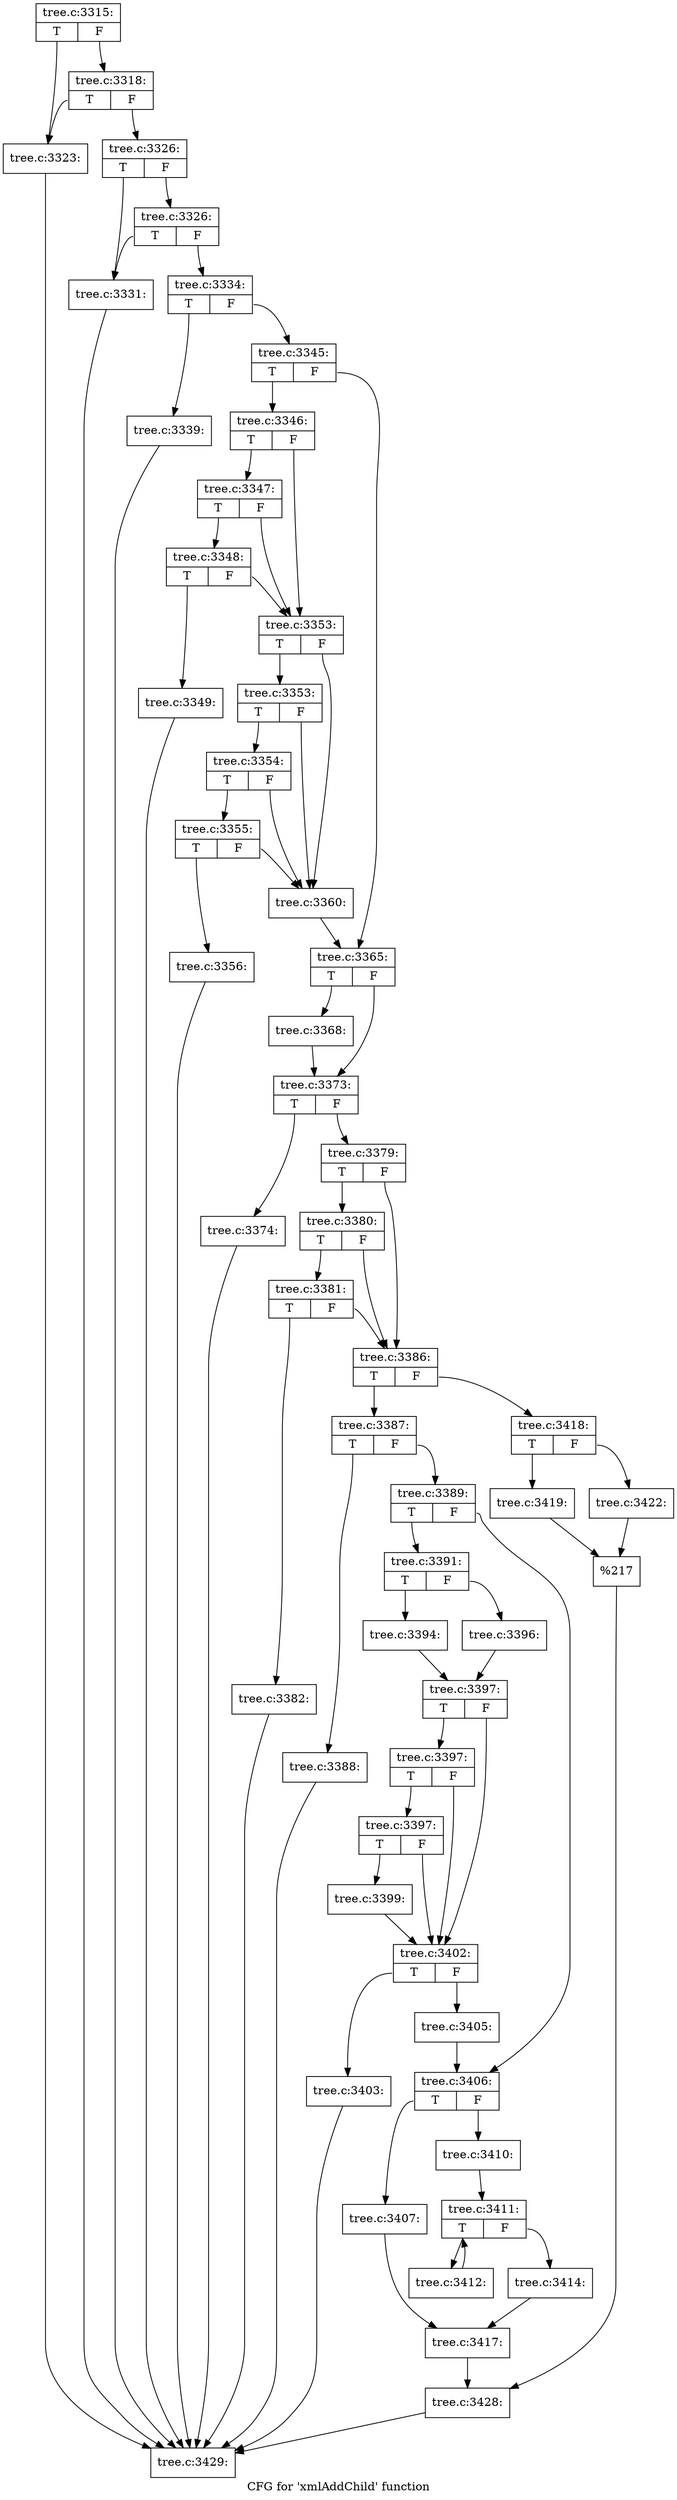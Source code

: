 digraph "CFG for 'xmlAddChild' function" {
	label="CFG for 'xmlAddChild' function";

	Node0x4429750 [shape=record,label="{tree.c:3315:|{<s0>T|<s1>F}}"];
	Node0x4429750:s0 -> Node0x441d440;
	Node0x4429750:s1 -> Node0x442a2f0;
	Node0x442a2f0 [shape=record,label="{tree.c:3318:|{<s0>T|<s1>F}}"];
	Node0x442a2f0:s0 -> Node0x441d440;
	Node0x442a2f0:s1 -> Node0x442a2a0;
	Node0x441d440 [shape=record,label="{tree.c:3323:}"];
	Node0x441d440 -> Node0x44299d0;
	Node0x442a2a0 [shape=record,label="{tree.c:3326:|{<s0>T|<s1>F}}"];
	Node0x442a2a0:s0 -> Node0x442abb0;
	Node0x442a2a0:s1 -> Node0x442ac50;
	Node0x442ac50 [shape=record,label="{tree.c:3326:|{<s0>T|<s1>F}}"];
	Node0x442ac50:s0 -> Node0x442abb0;
	Node0x442ac50:s1 -> Node0x442ac00;
	Node0x442abb0 [shape=record,label="{tree.c:3331:}"];
	Node0x442abb0 -> Node0x44299d0;
	Node0x442ac00 [shape=record,label="{tree.c:3334:|{<s0>T|<s1>F}}"];
	Node0x442ac00:s0 -> Node0x442b510;
	Node0x442ac00:s1 -> Node0x442b560;
	Node0x442b510 [shape=record,label="{tree.c:3339:}"];
	Node0x442b510 -> Node0x44299d0;
	Node0x442b560 [shape=record,label="{tree.c:3345:|{<s0>T|<s1>F}}"];
	Node0x442b560:s0 -> Node0x442baf0;
	Node0x442b560:s1 -> Node0x442bb40;
	Node0x442baf0 [shape=record,label="{tree.c:3346:|{<s0>T|<s1>F}}"];
	Node0x442baf0:s0 -> Node0x442c150;
	Node0x442baf0:s1 -> Node0x442c080;
	Node0x442c150 [shape=record,label="{tree.c:3347:|{<s0>T|<s1>F}}"];
	Node0x442c150:s0 -> Node0x442c0d0;
	Node0x442c150:s1 -> Node0x442c080;
	Node0x442c0d0 [shape=record,label="{tree.c:3348:|{<s0>T|<s1>F}}"];
	Node0x442c0d0:s0 -> Node0x442c030;
	Node0x442c0d0:s1 -> Node0x442c080;
	Node0x442c030 [shape=record,label="{tree.c:3349:}"];
	Node0x442c030 -> Node0x44299d0;
	Node0x442c080 [shape=record,label="{tree.c:3353:|{<s0>T|<s1>F}}"];
	Node0x442c080:s0 -> Node0x442d640;
	Node0x442c080:s1 -> Node0x442d4f0;
	Node0x442d640 [shape=record,label="{tree.c:3353:|{<s0>T|<s1>F}}"];
	Node0x442d640:s0 -> Node0x442d5c0;
	Node0x442d640:s1 -> Node0x442d4f0;
	Node0x442d5c0 [shape=record,label="{tree.c:3354:|{<s0>T|<s1>F}}"];
	Node0x442d5c0:s0 -> Node0x442d540;
	Node0x442d5c0:s1 -> Node0x442d4f0;
	Node0x442d540 [shape=record,label="{tree.c:3355:|{<s0>T|<s1>F}}"];
	Node0x442d540:s0 -> Node0x442d4a0;
	Node0x442d540:s1 -> Node0x442d4f0;
	Node0x442d4a0 [shape=record,label="{tree.c:3356:}"];
	Node0x442d4a0 -> Node0x44299d0;
	Node0x442d4f0 [shape=record,label="{tree.c:3360:}"];
	Node0x442d4f0 -> Node0x442bb40;
	Node0x442bb40 [shape=record,label="{tree.c:3365:|{<s0>T|<s1>F}}"];
	Node0x442bb40:s0 -> Node0x442f870;
	Node0x442bb40:s1 -> Node0x442f8c0;
	Node0x442f870 [shape=record,label="{tree.c:3368:}"];
	Node0x442f870 -> Node0x442f8c0;
	Node0x442f8c0 [shape=record,label="{tree.c:3373:|{<s0>T|<s1>F}}"];
	Node0x442f8c0:s0 -> Node0x44302f0;
	Node0x442f8c0:s1 -> Node0x4430340;
	Node0x44302f0 [shape=record,label="{tree.c:3374:}"];
	Node0x44302f0 -> Node0x44299d0;
	Node0x4430340 [shape=record,label="{tree.c:3379:|{<s0>T|<s1>F}}"];
	Node0x4430340:s0 -> Node0x44309b0;
	Node0x4430340:s1 -> Node0x44308e0;
	Node0x44309b0 [shape=record,label="{tree.c:3380:|{<s0>T|<s1>F}}"];
	Node0x44309b0:s0 -> Node0x4430930;
	Node0x44309b0:s1 -> Node0x44308e0;
	Node0x4430930 [shape=record,label="{tree.c:3381:|{<s0>T|<s1>F}}"];
	Node0x4430930:s0 -> Node0x4430890;
	Node0x4430930:s1 -> Node0x44308e0;
	Node0x4430890 [shape=record,label="{tree.c:3382:}"];
	Node0x4430890 -> Node0x44299d0;
	Node0x44308e0 [shape=record,label="{tree.c:3386:|{<s0>T|<s1>F}}"];
	Node0x44308e0:s0 -> Node0x4431b00;
	Node0x44308e0:s1 -> Node0x4431ba0;
	Node0x4431b00 [shape=record,label="{tree.c:3387:|{<s0>T|<s1>F}}"];
	Node0x4431b00:s0 -> Node0x4432090;
	Node0x4431b00:s1 -> Node0x44320e0;
	Node0x4432090 [shape=record,label="{tree.c:3388:}"];
	Node0x4432090 -> Node0x44299d0;
	Node0x44320e0 [shape=record,label="{tree.c:3389:|{<s0>T|<s1>F}}"];
	Node0x44320e0:s0 -> Node0x4432610;
	Node0x44320e0:s1 -> Node0x4432660;
	Node0x4432610 [shape=record,label="{tree.c:3391:|{<s0>T|<s1>F}}"];
	Node0x4432610:s0 -> Node0x4432e20;
	Node0x4432610:s1 -> Node0x4432ec0;
	Node0x4432e20 [shape=record,label="{tree.c:3394:}"];
	Node0x4432e20 -> Node0x4432e70;
	Node0x4432ec0 [shape=record,label="{tree.c:3396:}"];
	Node0x4432ec0 -> Node0x4432e70;
	Node0x4432e70 [shape=record,label="{tree.c:3397:|{<s0>T|<s1>F}}"];
	Node0x4432e70:s0 -> Node0x4435720;
	Node0x4432e70:s1 -> Node0x4435680;
	Node0x4435720 [shape=record,label="{tree.c:3397:|{<s0>T|<s1>F}}"];
	Node0x4435720:s0 -> Node0x44356d0;
	Node0x4435720:s1 -> Node0x4435680;
	Node0x44356d0 [shape=record,label="{tree.c:3397:|{<s0>T|<s1>F}}"];
	Node0x44356d0:s0 -> Node0x4434b40;
	Node0x44356d0:s1 -> Node0x4435680;
	Node0x4434b40 [shape=record,label="{tree.c:3399:}"];
	Node0x4434b40 -> Node0x4435680;
	Node0x4435680 [shape=record,label="{tree.c:3402:|{<s0>T|<s1>F}}"];
	Node0x4435680:s0 -> Node0x44364c0;
	Node0x4435680:s1 -> Node0x4436510;
	Node0x44364c0 [shape=record,label="{tree.c:3403:}"];
	Node0x44364c0 -> Node0x44299d0;
	Node0x4436510 [shape=record,label="{tree.c:3405:}"];
	Node0x4436510 -> Node0x4432660;
	Node0x4432660 [shape=record,label="{tree.c:3406:|{<s0>T|<s1>F}}"];
	Node0x4432660:s0 -> Node0x4436b20;
	Node0x4432660:s1 -> Node0x4436bc0;
	Node0x4436b20 [shape=record,label="{tree.c:3407:}"];
	Node0x4436b20 -> Node0x4436b70;
	Node0x4436bc0 [shape=record,label="{tree.c:3410:}"];
	Node0x4436bc0 -> Node0x44378d0;
	Node0x44378d0 [shape=record,label="{tree.c:3411:|{<s0>T|<s1>F}}"];
	Node0x44378d0:s0 -> Node0x4437db0;
	Node0x44378d0:s1 -> Node0x4437ab0;
	Node0x4437db0 [shape=record,label="{tree.c:3412:}"];
	Node0x4437db0 -> Node0x44378d0;
	Node0x4437ab0 [shape=record,label="{tree.c:3414:}"];
	Node0x4437ab0 -> Node0x4436b70;
	Node0x4436b70 [shape=record,label="{tree.c:3417:}"];
	Node0x4436b70 -> Node0x4431b50;
	Node0x4431ba0 [shape=record,label="{tree.c:3418:|{<s0>T|<s1>F}}"];
	Node0x4431ba0:s0 -> Node0x4438980;
	Node0x4431ba0:s1 -> Node0x4438a20;
	Node0x4438980 [shape=record,label="{tree.c:3419:}"];
	Node0x4438980 -> Node0x44389d0;
	Node0x4438a20 [shape=record,label="{tree.c:3422:}"];
	Node0x4438a20 -> Node0x44389d0;
	Node0x44389d0 [shape=record,label="{%217}"];
	Node0x44389d0 -> Node0x4431b50;
	Node0x4431b50 [shape=record,label="{tree.c:3428:}"];
	Node0x4431b50 -> Node0x44299d0;
	Node0x44299d0 [shape=record,label="{tree.c:3429:}"];
}
